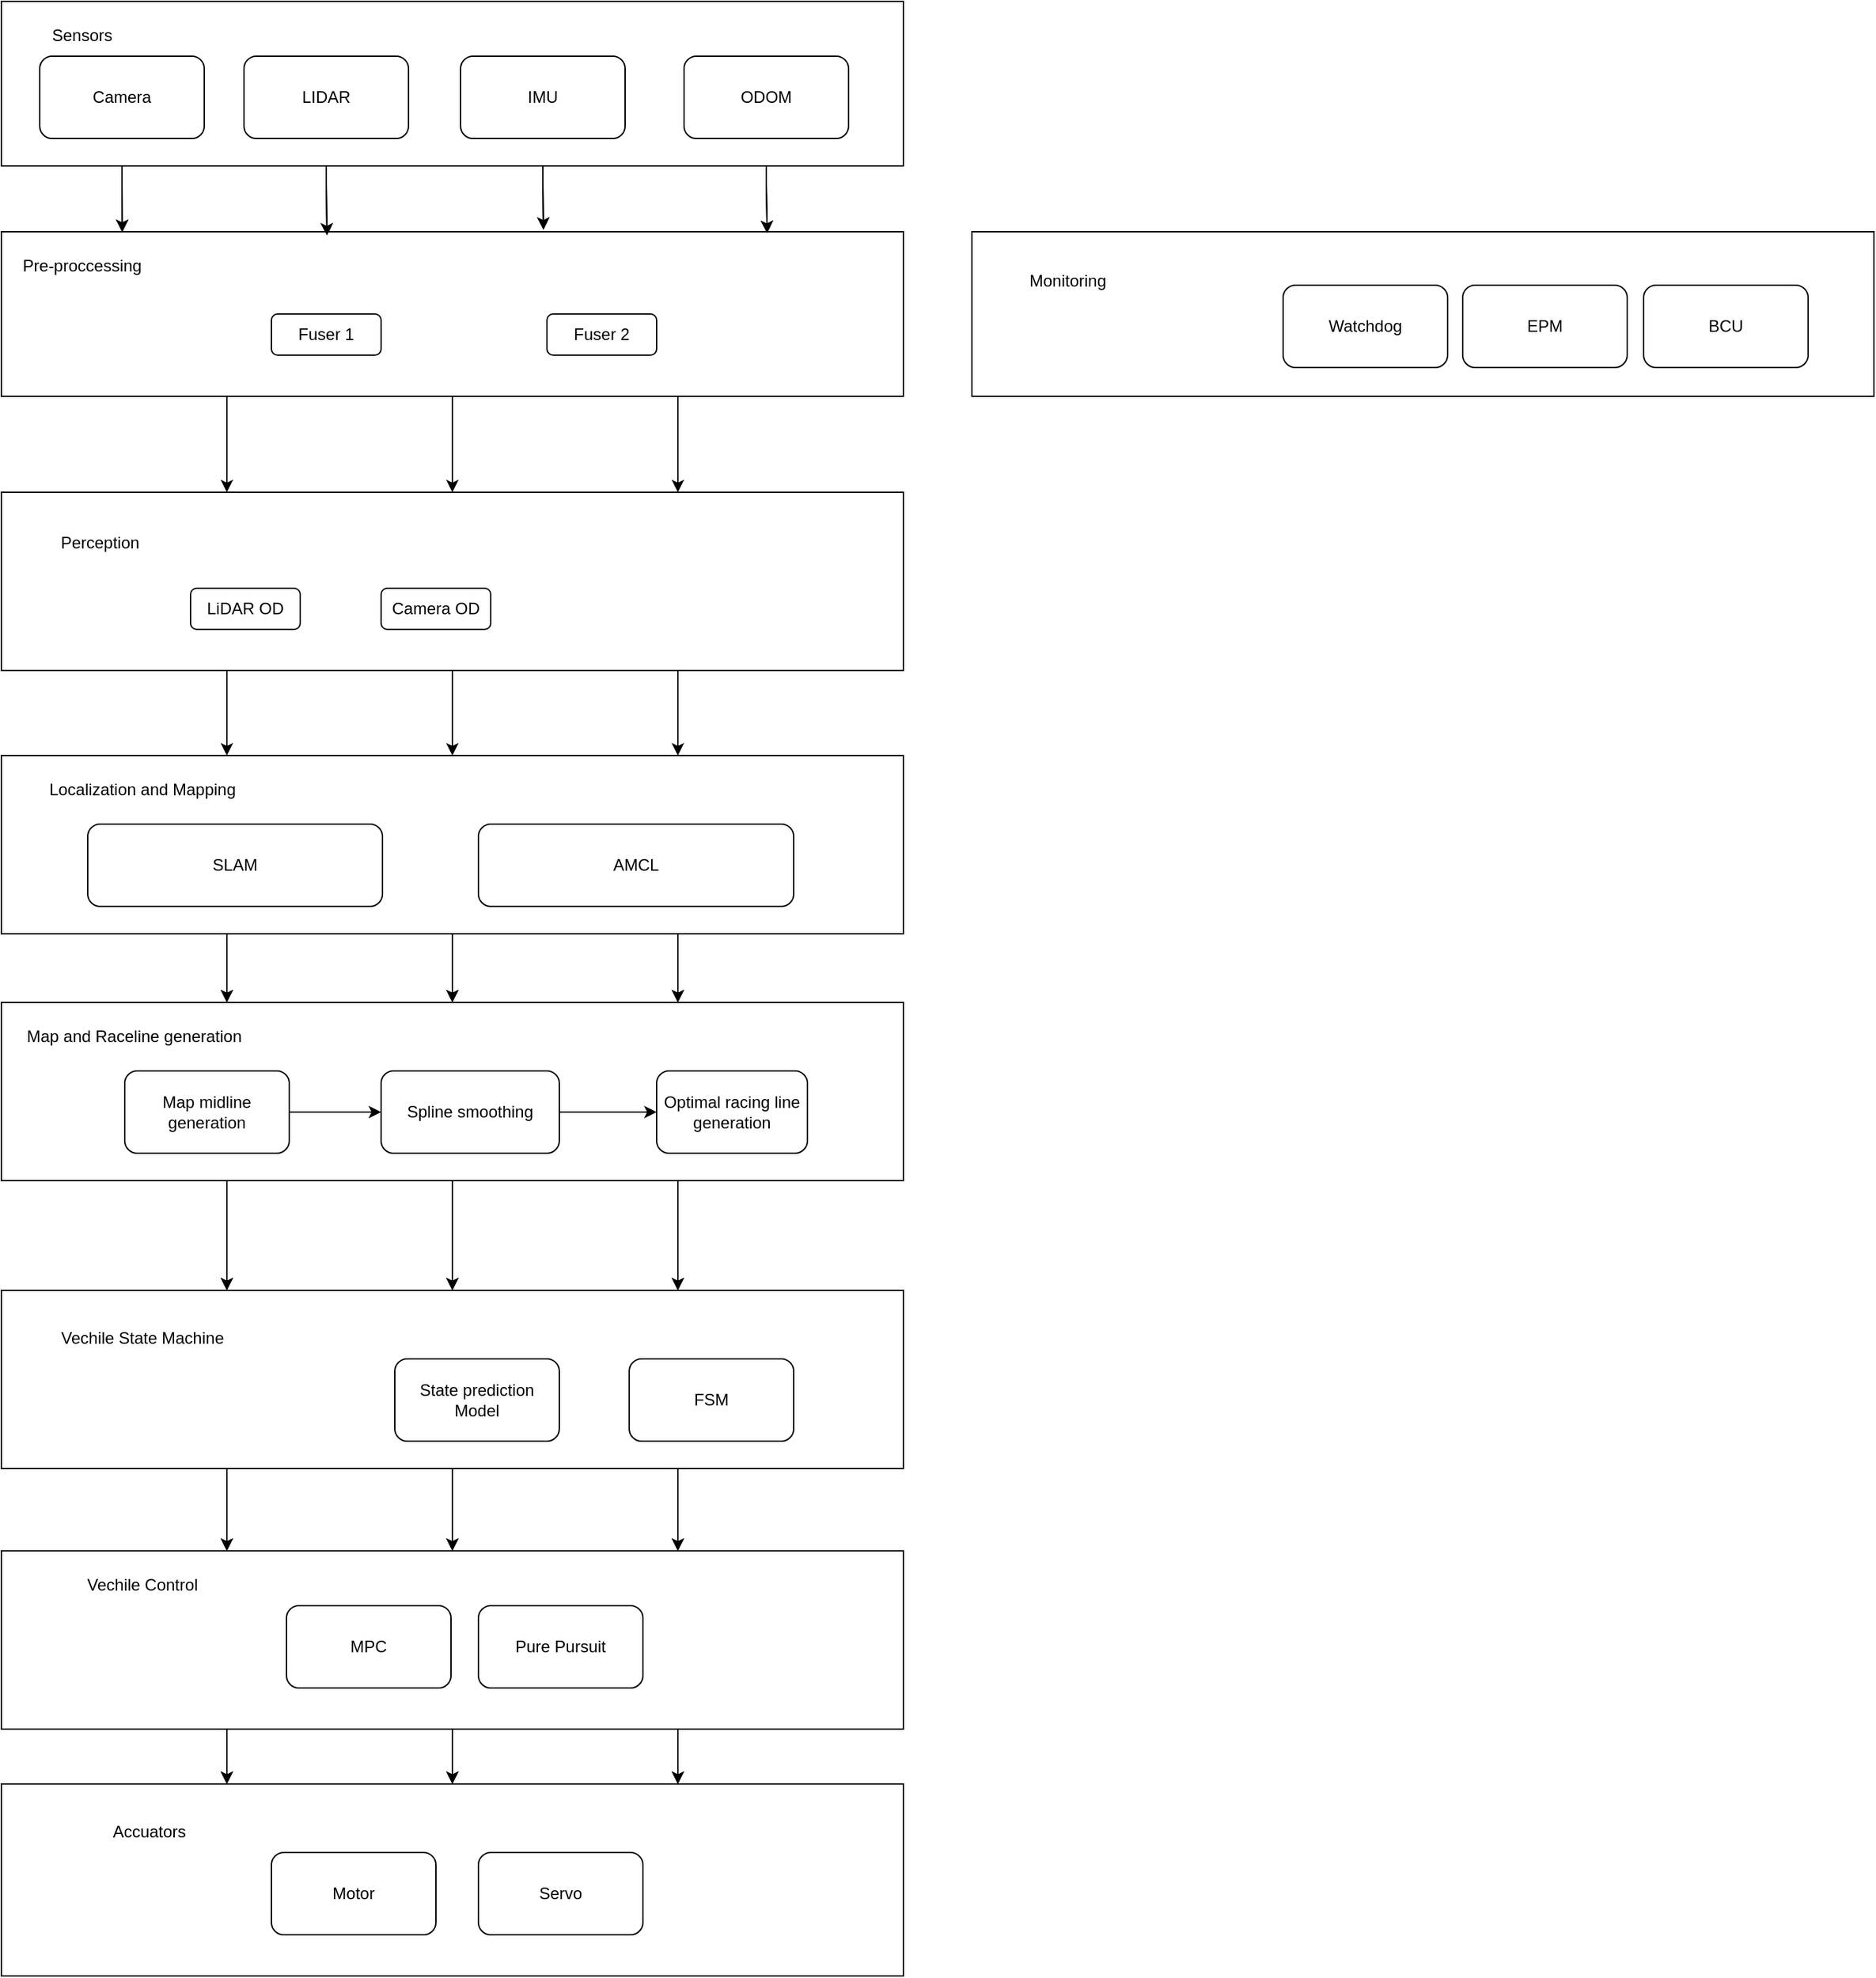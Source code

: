 <mxfile version="28.1.0">
  <diagram name="Page-1" id="lpdvkDeaQj6mhswcbwgS">
    <mxGraphModel dx="2084" dy="2170" grid="1" gridSize="10" guides="1" tooltips="1" connect="1" arrows="1" fold="1" page="1" pageScale="1" pageWidth="850" pageHeight="1100" math="0" shadow="0">
      <root>
        <mxCell id="0" />
        <mxCell id="1" parent="0" />
        <mxCell id="q6LDLmVfUIUNQwf7jNVP-4" value="" style="rounded=0;whiteSpace=wrap;html=1;labelBackgroundColor=none;" vertex="1" parent="1">
          <mxGeometry x="262" y="-462" width="658" height="120" as="geometry" />
        </mxCell>
        <mxCell id="q6LDLmVfUIUNQwf7jNVP-5" value="Pre-proccessing" style="text;strokeColor=none;align=center;fillColor=none;html=1;verticalAlign=middle;whiteSpace=wrap;rounded=0;labelBackgroundColor=none;" vertex="1" parent="1">
          <mxGeometry x="272" y="-452" width="98" height="30" as="geometry" />
        </mxCell>
        <mxCell id="q6LDLmVfUIUNQwf7jNVP-6" value="Camera" style="rounded=1;whiteSpace=wrap;html=1;labelBackgroundColor=none;" vertex="1" parent="1">
          <mxGeometry x="290" y="-590" width="120" height="60" as="geometry" />
        </mxCell>
        <mxCell id="q6LDLmVfUIUNQwf7jNVP-8" value="LIDAR" style="rounded=1;whiteSpace=wrap;html=1;labelBackgroundColor=none;" vertex="1" parent="1">
          <mxGeometry x="439" y="-590" width="120" height="60" as="geometry" />
        </mxCell>
        <mxCell id="q6LDLmVfUIUNQwf7jNVP-10" value="IMU" style="rounded=1;whiteSpace=wrap;html=1;labelBackgroundColor=none;" vertex="1" parent="1">
          <mxGeometry x="597" y="-590" width="120" height="60" as="geometry" />
        </mxCell>
        <mxCell id="q6LDLmVfUIUNQwf7jNVP-11" value="Fuser 1" style="rounded=1;whiteSpace=wrap;html=1;labelBackgroundColor=none;" vertex="1" parent="1">
          <mxGeometry x="459" y="-402" width="80" height="30" as="geometry" />
        </mxCell>
        <mxCell id="q6LDLmVfUIUNQwf7jNVP-12" value="Fuser 2" style="rounded=1;whiteSpace=wrap;html=1;labelBackgroundColor=none;" vertex="1" parent="1">
          <mxGeometry x="660" y="-402" width="80" height="30" as="geometry" />
        </mxCell>
        <mxCell id="q6LDLmVfUIUNQwf7jNVP-13" style="edgeStyle=orthogonalEdgeStyle;rounded=0;orthogonalLoop=1;jettySize=auto;html=1;exitX=0.25;exitY=1;exitDx=0;exitDy=0;entryX=0.25;entryY=0;entryDx=0;entryDy=0;labelBackgroundColor=none;fontColor=default;" edge="1" parent="1" source="q6LDLmVfUIUNQwf7jNVP-16" target="q6LDLmVfUIUNQwf7jNVP-29">
          <mxGeometry relative="1" as="geometry" />
        </mxCell>
        <mxCell id="q6LDLmVfUIUNQwf7jNVP-14" value="" style="edgeStyle=orthogonalEdgeStyle;rounded=0;orthogonalLoop=1;jettySize=auto;html=1;labelBackgroundColor=none;fontColor=default;" edge="1" parent="1" source="q6LDLmVfUIUNQwf7jNVP-16" target="q6LDLmVfUIUNQwf7jNVP-29">
          <mxGeometry relative="1" as="geometry" />
        </mxCell>
        <mxCell id="q6LDLmVfUIUNQwf7jNVP-15" style="edgeStyle=orthogonalEdgeStyle;rounded=0;orthogonalLoop=1;jettySize=auto;html=1;exitX=0.75;exitY=1;exitDx=0;exitDy=0;entryX=0.75;entryY=0;entryDx=0;entryDy=0;labelBackgroundColor=none;fontColor=default;" edge="1" parent="1" source="q6LDLmVfUIUNQwf7jNVP-16" target="q6LDLmVfUIUNQwf7jNVP-29">
          <mxGeometry relative="1" as="geometry" />
        </mxCell>
        <mxCell id="q6LDLmVfUIUNQwf7jNVP-16" value="" style="rounded=0;whiteSpace=wrap;html=1;labelBackgroundColor=none;" vertex="1" parent="1">
          <mxGeometry x="262" y="-80" width="658" height="130" as="geometry" />
        </mxCell>
        <mxCell id="q6LDLmVfUIUNQwf7jNVP-17" value="Localization and Mapping" style="text;strokeColor=none;align=center;fillColor=none;html=1;verticalAlign=middle;whiteSpace=wrap;rounded=0;labelBackgroundColor=none;" vertex="1" parent="1">
          <mxGeometry x="280" y="-70" width="170" height="30" as="geometry" />
        </mxCell>
        <mxCell id="q6LDLmVfUIUNQwf7jNVP-18" style="edgeStyle=orthogonalEdgeStyle;rounded=0;orthogonalLoop=1;jettySize=auto;html=1;entryX=0.134;entryY=0.002;entryDx=0;entryDy=0;entryPerimeter=0;labelBackgroundColor=none;fontColor=default;" edge="1" parent="1" source="q6LDLmVfUIUNQwf7jNVP-6" target="q6LDLmVfUIUNQwf7jNVP-4">
          <mxGeometry relative="1" as="geometry" />
        </mxCell>
        <mxCell id="q6LDLmVfUIUNQwf7jNVP-19" style="edgeStyle=orthogonalEdgeStyle;rounded=0;orthogonalLoop=1;jettySize=auto;html=1;entryX=0.361;entryY=0.023;entryDx=0;entryDy=0;entryPerimeter=0;labelBackgroundColor=none;fontColor=default;" edge="1" parent="1" source="q6LDLmVfUIUNQwf7jNVP-8" target="q6LDLmVfUIUNQwf7jNVP-4">
          <mxGeometry relative="1" as="geometry" />
        </mxCell>
        <mxCell id="q6LDLmVfUIUNQwf7jNVP-20" style="edgeStyle=orthogonalEdgeStyle;rounded=0;orthogonalLoop=1;jettySize=auto;html=1;entryX=0.601;entryY=-0.012;entryDx=0;entryDy=0;entryPerimeter=0;labelBackgroundColor=none;fontColor=default;" edge="1" parent="1" source="q6LDLmVfUIUNQwf7jNVP-10" target="q6LDLmVfUIUNQwf7jNVP-4">
          <mxGeometry relative="1" as="geometry" />
        </mxCell>
        <mxCell id="q6LDLmVfUIUNQwf7jNVP-22" value="ODOM" style="rounded=1;whiteSpace=wrap;html=1;labelBackgroundColor=none;" vertex="1" parent="1">
          <mxGeometry x="760" y="-590" width="120" height="60" as="geometry" />
        </mxCell>
        <mxCell id="q6LDLmVfUIUNQwf7jNVP-23" style="edgeStyle=orthogonalEdgeStyle;rounded=0;orthogonalLoop=1;jettySize=auto;html=1;entryX=0.849;entryY=0.008;entryDx=0;entryDy=0;entryPerimeter=0;labelBackgroundColor=none;fontColor=default;" edge="1" parent="1" source="q6LDLmVfUIUNQwf7jNVP-22" target="q6LDLmVfUIUNQwf7jNVP-4">
          <mxGeometry relative="1" as="geometry" />
        </mxCell>
        <mxCell id="q6LDLmVfUIUNQwf7jNVP-24" value="SLAM" style="rounded=1;whiteSpace=wrap;html=1;labelBackgroundColor=none;" vertex="1" parent="1">
          <mxGeometry x="325" y="-30" width="215" height="60" as="geometry" />
        </mxCell>
        <mxCell id="q6LDLmVfUIUNQwf7jNVP-25" value="AMCL" style="rounded=1;whiteSpace=wrap;html=1;labelBackgroundColor=none;" vertex="1" parent="1">
          <mxGeometry x="610" y="-30" width="230" height="60" as="geometry" />
        </mxCell>
        <mxCell id="q6LDLmVfUIUNQwf7jNVP-26" style="edgeStyle=orthogonalEdgeStyle;rounded=0;orthogonalLoop=1;jettySize=auto;html=1;exitX=0.25;exitY=1;exitDx=0;exitDy=0;entryX=0.25;entryY=0;entryDx=0;entryDy=0;labelBackgroundColor=none;fontColor=default;" edge="1" parent="1" source="q6LDLmVfUIUNQwf7jNVP-29" target="q6LDLmVfUIUNQwf7jNVP-39">
          <mxGeometry relative="1" as="geometry" />
        </mxCell>
        <mxCell id="q6LDLmVfUIUNQwf7jNVP-27" style="edgeStyle=orthogonalEdgeStyle;rounded=0;orthogonalLoop=1;jettySize=auto;html=1;exitX=0.5;exitY=1;exitDx=0;exitDy=0;entryX=0.5;entryY=0;entryDx=0;entryDy=0;labelBackgroundColor=none;fontColor=default;" edge="1" parent="1" source="q6LDLmVfUIUNQwf7jNVP-29" target="q6LDLmVfUIUNQwf7jNVP-39">
          <mxGeometry relative="1" as="geometry" />
        </mxCell>
        <mxCell id="q6LDLmVfUIUNQwf7jNVP-28" style="edgeStyle=orthogonalEdgeStyle;rounded=0;orthogonalLoop=1;jettySize=auto;html=1;exitX=0.75;exitY=1;exitDx=0;exitDy=0;entryX=0.75;entryY=0;entryDx=0;entryDy=0;labelBackgroundColor=none;fontColor=default;" edge="1" parent="1" source="q6LDLmVfUIUNQwf7jNVP-29" target="q6LDLmVfUIUNQwf7jNVP-39">
          <mxGeometry relative="1" as="geometry" />
        </mxCell>
        <mxCell id="q6LDLmVfUIUNQwf7jNVP-29" value="" style="rounded=0;whiteSpace=wrap;html=1;labelBackgroundColor=none;" vertex="1" parent="1">
          <mxGeometry x="262" y="100" width="658" height="130" as="geometry" />
        </mxCell>
        <mxCell id="q6LDLmVfUIUNQwf7jNVP-30" value="Map and Raceline generation" style="text;html=1;align=center;verticalAlign=middle;whiteSpace=wrap;rounded=0;labelBackgroundColor=none;" vertex="1" parent="1">
          <mxGeometry x="279" y="110" width="160" height="30" as="geometry" />
        </mxCell>
        <mxCell id="q6LDLmVfUIUNQwf7jNVP-31" style="edgeStyle=orthogonalEdgeStyle;rounded=0;orthogonalLoop=1;jettySize=auto;html=1;exitX=1;exitY=0.5;exitDx=0;exitDy=0;entryX=0;entryY=0.5;entryDx=0;entryDy=0;labelBackgroundColor=none;fontColor=default;" edge="1" parent="1" source="q6LDLmVfUIUNQwf7jNVP-32" target="q6LDLmVfUIUNQwf7jNVP-34">
          <mxGeometry relative="1" as="geometry" />
        </mxCell>
        <mxCell id="q6LDLmVfUIUNQwf7jNVP-32" value="Map midline generation" style="rounded=1;whiteSpace=wrap;html=1;labelBackgroundColor=none;" vertex="1" parent="1">
          <mxGeometry x="352" y="150" width="120" height="60" as="geometry" />
        </mxCell>
        <mxCell id="q6LDLmVfUIUNQwf7jNVP-33" value="" style="edgeStyle=orthogonalEdgeStyle;rounded=0;orthogonalLoop=1;jettySize=auto;html=1;labelBackgroundColor=none;fontColor=default;" edge="1" parent="1" source="q6LDLmVfUIUNQwf7jNVP-34" target="q6LDLmVfUIUNQwf7jNVP-35">
          <mxGeometry relative="1" as="geometry" />
        </mxCell>
        <mxCell id="q6LDLmVfUIUNQwf7jNVP-34" value="Spline smoothing" style="rounded=1;whiteSpace=wrap;html=1;labelBackgroundColor=none;" vertex="1" parent="1">
          <mxGeometry x="539" y="150" width="130" height="60" as="geometry" />
        </mxCell>
        <mxCell id="q6LDLmVfUIUNQwf7jNVP-35" value="Optimal racing line generation" style="rounded=1;whiteSpace=wrap;html=1;labelBackgroundColor=none;" vertex="1" parent="1">
          <mxGeometry x="740" y="150" width="110" height="60" as="geometry" />
        </mxCell>
        <mxCell id="q6LDLmVfUIUNQwf7jNVP-36" style="edgeStyle=orthogonalEdgeStyle;rounded=0;orthogonalLoop=1;jettySize=auto;html=1;exitX=0.25;exitY=1;exitDx=0;exitDy=0;entryX=0.25;entryY=0;entryDx=0;entryDy=0;labelBackgroundColor=none;fontColor=default;" edge="1" parent="1" source="q6LDLmVfUIUNQwf7jNVP-39" target="q6LDLmVfUIUNQwf7jNVP-43">
          <mxGeometry relative="1" as="geometry" />
        </mxCell>
        <mxCell id="q6LDLmVfUIUNQwf7jNVP-37" style="edgeStyle=orthogonalEdgeStyle;rounded=0;orthogonalLoop=1;jettySize=auto;html=1;exitX=0.5;exitY=1;exitDx=0;exitDy=0;entryX=0.5;entryY=0;entryDx=0;entryDy=0;labelBackgroundColor=none;fontColor=default;" edge="1" parent="1" source="q6LDLmVfUIUNQwf7jNVP-39" target="q6LDLmVfUIUNQwf7jNVP-43">
          <mxGeometry relative="1" as="geometry" />
        </mxCell>
        <mxCell id="q6LDLmVfUIUNQwf7jNVP-38" style="edgeStyle=orthogonalEdgeStyle;rounded=0;orthogonalLoop=1;jettySize=auto;html=1;exitX=0.75;exitY=1;exitDx=0;exitDy=0;entryX=0.75;entryY=0;entryDx=0;entryDy=0;labelBackgroundColor=none;fontColor=default;" edge="1" parent="1" source="q6LDLmVfUIUNQwf7jNVP-39" target="q6LDLmVfUIUNQwf7jNVP-43">
          <mxGeometry relative="1" as="geometry" />
        </mxCell>
        <mxCell id="q6LDLmVfUIUNQwf7jNVP-39" value="" style="rounded=0;whiteSpace=wrap;html=1;labelBackgroundColor=none;" vertex="1" parent="1">
          <mxGeometry x="262" y="310" width="658" height="130" as="geometry" />
        </mxCell>
        <mxCell id="q6LDLmVfUIUNQwf7jNVP-40" value="Vechile State Machine" style="text;html=1;align=center;verticalAlign=middle;whiteSpace=wrap;rounded=0;labelBackgroundColor=none;" vertex="1" parent="1">
          <mxGeometry x="285" y="330" width="160" height="30" as="geometry" />
        </mxCell>
        <mxCell id="q6LDLmVfUIUNQwf7jNVP-41" value="FSM" style="rounded=1;whiteSpace=wrap;html=1;labelBackgroundColor=none;" vertex="1" parent="1">
          <mxGeometry x="720" y="360" width="120" height="60" as="geometry" />
        </mxCell>
        <mxCell id="q6LDLmVfUIUNQwf7jNVP-42" value="&lt;div&gt;State prediction&lt;/div&gt;&lt;div&gt;Model&lt;/div&gt;" style="rounded=1;whiteSpace=wrap;html=1;labelBackgroundColor=none;" vertex="1" parent="1">
          <mxGeometry x="549" y="360" width="120" height="60" as="geometry" />
        </mxCell>
        <mxCell id="q6LDLmVfUIUNQwf7jNVP-59" style="edgeStyle=orthogonalEdgeStyle;rounded=0;orthogonalLoop=1;jettySize=auto;html=1;exitX=0.25;exitY=1;exitDx=0;exitDy=0;entryX=0.25;entryY=0;entryDx=0;entryDy=0;labelBackgroundColor=none;fontColor=default;" edge="1" parent="1" source="q6LDLmVfUIUNQwf7jNVP-43" target="q6LDLmVfUIUNQwf7jNVP-54">
          <mxGeometry relative="1" as="geometry" />
        </mxCell>
        <mxCell id="q6LDLmVfUIUNQwf7jNVP-60" value="" style="edgeStyle=orthogonalEdgeStyle;rounded=0;orthogonalLoop=1;jettySize=auto;html=1;labelBackgroundColor=none;fontColor=default;" edge="1" parent="1" source="q6LDLmVfUIUNQwf7jNVP-43" target="q6LDLmVfUIUNQwf7jNVP-54">
          <mxGeometry relative="1" as="geometry" />
        </mxCell>
        <mxCell id="q6LDLmVfUIUNQwf7jNVP-61" style="edgeStyle=orthogonalEdgeStyle;rounded=0;orthogonalLoop=1;jettySize=auto;html=1;exitX=0.75;exitY=1;exitDx=0;exitDy=0;entryX=0.75;entryY=0;entryDx=0;entryDy=0;labelBackgroundColor=none;fontColor=default;" edge="1" parent="1" source="q6LDLmVfUIUNQwf7jNVP-43" target="q6LDLmVfUIUNQwf7jNVP-54">
          <mxGeometry relative="1" as="geometry" />
        </mxCell>
        <mxCell id="q6LDLmVfUIUNQwf7jNVP-43" value="" style="rounded=0;whiteSpace=wrap;html=1;labelBackgroundColor=none;" vertex="1" parent="1">
          <mxGeometry x="262" y="500" width="658" height="130" as="geometry" />
        </mxCell>
        <mxCell id="q6LDLmVfUIUNQwf7jNVP-44" value="Vechile Control" style="text;html=1;align=center;verticalAlign=middle;whiteSpace=wrap;rounded=0;labelBackgroundColor=none;" vertex="1" parent="1">
          <mxGeometry x="285" y="510" width="160" height="30" as="geometry" />
        </mxCell>
        <mxCell id="q6LDLmVfUIUNQwf7jNVP-45" value="MPC" style="rounded=1;whiteSpace=wrap;html=1;labelBackgroundColor=none;" vertex="1" parent="1">
          <mxGeometry x="470" y="540" width="120" height="60" as="geometry" />
        </mxCell>
        <mxCell id="q6LDLmVfUIUNQwf7jNVP-46" value="Pure Pursuit" style="rounded=1;whiteSpace=wrap;html=1;labelBackgroundColor=none;" vertex="1" parent="1">
          <mxGeometry x="610" y="540" width="120" height="60" as="geometry" />
        </mxCell>
        <mxCell id="q6LDLmVfUIUNQwf7jNVP-47" value="" style="rounded=0;whiteSpace=wrap;html=1;labelBackgroundColor=none;" vertex="1" parent="1">
          <mxGeometry x="970" y="-462" width="658" height="120" as="geometry" />
        </mxCell>
        <mxCell id="q6LDLmVfUIUNQwf7jNVP-54" value="" style="rounded=0;whiteSpace=wrap;html=1;labelBackgroundColor=none;" vertex="1" parent="1">
          <mxGeometry x="262" y="670" width="658" height="140" as="geometry" />
        </mxCell>
        <mxCell id="q6LDLmVfUIUNQwf7jNVP-55" value="Accuators" style="text;html=1;align=center;verticalAlign=middle;whiteSpace=wrap;rounded=0;labelBackgroundColor=none;" vertex="1" parent="1">
          <mxGeometry x="290" y="690" width="160" height="30" as="geometry" />
        </mxCell>
        <mxCell id="q6LDLmVfUIUNQwf7jNVP-62" value="Motor" style="rounded=1;whiteSpace=wrap;html=1;labelBackgroundColor=none;" vertex="1" parent="1">
          <mxGeometry x="459" y="720" width="120" height="60" as="geometry" />
        </mxCell>
        <mxCell id="q6LDLmVfUIUNQwf7jNVP-63" value="Servo" style="rounded=1;whiteSpace=wrap;html=1;labelBackgroundColor=none;" vertex="1" parent="1">
          <mxGeometry x="610" y="720" width="120" height="60" as="geometry" />
        </mxCell>
        <mxCell id="q6LDLmVfUIUNQwf7jNVP-122" style="edgeStyle=orthogonalEdgeStyle;rounded=0;orthogonalLoop=1;jettySize=auto;html=1;exitX=0.25;exitY=1;exitDx=0;exitDy=0;entryX=0.25;entryY=0;entryDx=0;entryDy=0;" edge="1" parent="1" source="q6LDLmVfUIUNQwf7jNVP-67" target="q6LDLmVfUIUNQwf7jNVP-121">
          <mxGeometry relative="1" as="geometry" />
        </mxCell>
        <mxCell id="q6LDLmVfUIUNQwf7jNVP-123" value="" style="edgeStyle=orthogonalEdgeStyle;rounded=0;orthogonalLoop=1;jettySize=auto;html=1;" edge="1" parent="1" source="q6LDLmVfUIUNQwf7jNVP-67" target="q6LDLmVfUIUNQwf7jNVP-121">
          <mxGeometry relative="1" as="geometry" />
        </mxCell>
        <mxCell id="q6LDLmVfUIUNQwf7jNVP-124" style="edgeStyle=orthogonalEdgeStyle;rounded=0;orthogonalLoop=1;jettySize=auto;html=1;exitX=0.75;exitY=1;exitDx=0;exitDy=0;entryX=0.75;entryY=0;entryDx=0;entryDy=0;" edge="1" parent="1" source="q6LDLmVfUIUNQwf7jNVP-67" target="q6LDLmVfUIUNQwf7jNVP-121">
          <mxGeometry relative="1" as="geometry" />
        </mxCell>
        <mxCell id="q6LDLmVfUIUNQwf7jNVP-67" value="" style="rounded=0;whiteSpace=wrap;html=1;labelBackgroundColor=none;" vertex="1" parent="1">
          <mxGeometry x="262" y="-462" width="658" height="120" as="geometry" />
        </mxCell>
        <mxCell id="q6LDLmVfUIUNQwf7jNVP-68" value="Pre-proccessing" style="text;strokeColor=none;align=center;fillColor=none;html=1;verticalAlign=middle;whiteSpace=wrap;rounded=0;labelBackgroundColor=none;" vertex="1" parent="1">
          <mxGeometry x="272" y="-452" width="98" height="30" as="geometry" />
        </mxCell>
        <mxCell id="q6LDLmVfUIUNQwf7jNVP-72" value="Fuser 1" style="rounded=1;whiteSpace=wrap;html=1;labelBackgroundColor=none;" vertex="1" parent="1">
          <mxGeometry x="459" y="-402" width="80" height="30" as="geometry" />
        </mxCell>
        <mxCell id="q6LDLmVfUIUNQwf7jNVP-73" value="Fuser 2" style="rounded=1;whiteSpace=wrap;html=1;labelBackgroundColor=none;" vertex="1" parent="1">
          <mxGeometry x="660" y="-402" width="80" height="30" as="geometry" />
        </mxCell>
        <mxCell id="q6LDLmVfUIUNQwf7jNVP-74" style="edgeStyle=orthogonalEdgeStyle;rounded=0;orthogonalLoop=1;jettySize=auto;html=1;exitX=0.25;exitY=1;exitDx=0;exitDy=0;entryX=0.25;entryY=0;entryDx=0;entryDy=0;labelBackgroundColor=none;fontColor=default;" edge="1" parent="1" source="q6LDLmVfUIUNQwf7jNVP-77" target="q6LDLmVfUIUNQwf7jNVP-89">
          <mxGeometry relative="1" as="geometry" />
        </mxCell>
        <mxCell id="q6LDLmVfUIUNQwf7jNVP-75" value="" style="edgeStyle=orthogonalEdgeStyle;rounded=0;orthogonalLoop=1;jettySize=auto;html=1;labelBackgroundColor=none;fontColor=default;" edge="1" parent="1" source="q6LDLmVfUIUNQwf7jNVP-77" target="q6LDLmVfUIUNQwf7jNVP-89">
          <mxGeometry relative="1" as="geometry" />
        </mxCell>
        <mxCell id="q6LDLmVfUIUNQwf7jNVP-76" style="edgeStyle=orthogonalEdgeStyle;rounded=0;orthogonalLoop=1;jettySize=auto;html=1;exitX=0.75;exitY=1;exitDx=0;exitDy=0;entryX=0.75;entryY=0;entryDx=0;entryDy=0;labelBackgroundColor=none;fontColor=default;" edge="1" parent="1" source="q6LDLmVfUIUNQwf7jNVP-77" target="q6LDLmVfUIUNQwf7jNVP-89">
          <mxGeometry relative="1" as="geometry" />
        </mxCell>
        <mxCell id="q6LDLmVfUIUNQwf7jNVP-77" value="" style="rounded=0;whiteSpace=wrap;html=1;labelBackgroundColor=none;" vertex="1" parent="1">
          <mxGeometry x="262" y="-80" width="658" height="130" as="geometry" />
        </mxCell>
        <mxCell id="q6LDLmVfUIUNQwf7jNVP-78" value="Localization and Mapping" style="text;strokeColor=none;align=center;fillColor=none;html=1;verticalAlign=middle;whiteSpace=wrap;rounded=0;labelBackgroundColor=none;" vertex="1" parent="1">
          <mxGeometry x="280" y="-70" width="170" height="30" as="geometry" />
        </mxCell>
        <mxCell id="q6LDLmVfUIUNQwf7jNVP-79" style="edgeStyle=orthogonalEdgeStyle;rounded=0;orthogonalLoop=1;jettySize=auto;html=1;entryX=0.134;entryY=0.002;entryDx=0;entryDy=0;entryPerimeter=0;labelBackgroundColor=none;fontColor=default;" edge="1" parent="1" source="q6LDLmVfUIUNQwf7jNVP-69" target="q6LDLmVfUIUNQwf7jNVP-67">
          <mxGeometry relative="1" as="geometry" />
        </mxCell>
        <mxCell id="q6LDLmVfUIUNQwf7jNVP-80" style="edgeStyle=orthogonalEdgeStyle;rounded=0;orthogonalLoop=1;jettySize=auto;html=1;entryX=0.361;entryY=0.023;entryDx=0;entryDy=0;entryPerimeter=0;labelBackgroundColor=none;fontColor=default;" edge="1" parent="1" source="q6LDLmVfUIUNQwf7jNVP-70" target="q6LDLmVfUIUNQwf7jNVP-67">
          <mxGeometry relative="1" as="geometry" />
        </mxCell>
        <mxCell id="q6LDLmVfUIUNQwf7jNVP-81" style="edgeStyle=orthogonalEdgeStyle;rounded=0;orthogonalLoop=1;jettySize=auto;html=1;entryX=0.601;entryY=-0.012;entryDx=0;entryDy=0;entryPerimeter=0;labelBackgroundColor=none;fontColor=default;" edge="1" parent="1" source="q6LDLmVfUIUNQwf7jNVP-71" target="q6LDLmVfUIUNQwf7jNVP-67">
          <mxGeometry relative="1" as="geometry" />
        </mxCell>
        <mxCell id="q6LDLmVfUIUNQwf7jNVP-83" style="edgeStyle=orthogonalEdgeStyle;rounded=0;orthogonalLoop=1;jettySize=auto;html=1;entryX=0.849;entryY=0.008;entryDx=0;entryDy=0;entryPerimeter=0;labelBackgroundColor=none;fontColor=default;" edge="1" parent="1" source="q6LDLmVfUIUNQwf7jNVP-82" target="q6LDLmVfUIUNQwf7jNVP-67">
          <mxGeometry relative="1" as="geometry" />
        </mxCell>
        <mxCell id="q6LDLmVfUIUNQwf7jNVP-84" value="SLAM" style="rounded=1;whiteSpace=wrap;html=1;labelBackgroundColor=none;" vertex="1" parent="1">
          <mxGeometry x="325" y="-30" width="215" height="60" as="geometry" />
        </mxCell>
        <mxCell id="q6LDLmVfUIUNQwf7jNVP-85" value="AMCL" style="rounded=1;whiteSpace=wrap;html=1;labelBackgroundColor=none;" vertex="1" parent="1">
          <mxGeometry x="610" y="-30" width="230" height="60" as="geometry" />
        </mxCell>
        <mxCell id="q6LDLmVfUIUNQwf7jNVP-86" style="edgeStyle=orthogonalEdgeStyle;rounded=0;orthogonalLoop=1;jettySize=auto;html=1;exitX=0.25;exitY=1;exitDx=0;exitDy=0;entryX=0.25;entryY=0;entryDx=0;entryDy=0;labelBackgroundColor=none;fontColor=default;" edge="1" parent="1" source="q6LDLmVfUIUNQwf7jNVP-89" target="q6LDLmVfUIUNQwf7jNVP-99">
          <mxGeometry relative="1" as="geometry" />
        </mxCell>
        <mxCell id="q6LDLmVfUIUNQwf7jNVP-87" style="edgeStyle=orthogonalEdgeStyle;rounded=0;orthogonalLoop=1;jettySize=auto;html=1;exitX=0.5;exitY=1;exitDx=0;exitDy=0;entryX=0.5;entryY=0;entryDx=0;entryDy=0;labelBackgroundColor=none;fontColor=default;" edge="1" parent="1" source="q6LDLmVfUIUNQwf7jNVP-89" target="q6LDLmVfUIUNQwf7jNVP-99">
          <mxGeometry relative="1" as="geometry" />
        </mxCell>
        <mxCell id="q6LDLmVfUIUNQwf7jNVP-88" style="edgeStyle=orthogonalEdgeStyle;rounded=0;orthogonalLoop=1;jettySize=auto;html=1;exitX=0.75;exitY=1;exitDx=0;exitDy=0;entryX=0.75;entryY=0;entryDx=0;entryDy=0;labelBackgroundColor=none;fontColor=default;" edge="1" parent="1" source="q6LDLmVfUIUNQwf7jNVP-89" target="q6LDLmVfUIUNQwf7jNVP-99">
          <mxGeometry relative="1" as="geometry" />
        </mxCell>
        <mxCell id="q6LDLmVfUIUNQwf7jNVP-89" value="" style="rounded=0;whiteSpace=wrap;html=1;labelBackgroundColor=none;" vertex="1" parent="1">
          <mxGeometry x="262" y="100" width="658" height="130" as="geometry" />
        </mxCell>
        <mxCell id="q6LDLmVfUIUNQwf7jNVP-90" value="Map and Raceline generation" style="text;html=1;align=center;verticalAlign=middle;whiteSpace=wrap;rounded=0;labelBackgroundColor=none;" vertex="1" parent="1">
          <mxGeometry x="279" y="110" width="160" height="30" as="geometry" />
        </mxCell>
        <mxCell id="q6LDLmVfUIUNQwf7jNVP-91" style="edgeStyle=orthogonalEdgeStyle;rounded=0;orthogonalLoop=1;jettySize=auto;html=1;exitX=1;exitY=0.5;exitDx=0;exitDy=0;entryX=0;entryY=0.5;entryDx=0;entryDy=0;labelBackgroundColor=none;fontColor=default;" edge="1" parent="1" source="q6LDLmVfUIUNQwf7jNVP-92" target="q6LDLmVfUIUNQwf7jNVP-94">
          <mxGeometry relative="1" as="geometry" />
        </mxCell>
        <mxCell id="q6LDLmVfUIUNQwf7jNVP-92" value="Map midline generation" style="rounded=1;whiteSpace=wrap;html=1;labelBackgroundColor=none;" vertex="1" parent="1">
          <mxGeometry x="352" y="150" width="120" height="60" as="geometry" />
        </mxCell>
        <mxCell id="q6LDLmVfUIUNQwf7jNVP-93" value="" style="edgeStyle=orthogonalEdgeStyle;rounded=0;orthogonalLoop=1;jettySize=auto;html=1;labelBackgroundColor=none;fontColor=default;" edge="1" parent="1" source="q6LDLmVfUIUNQwf7jNVP-94" target="q6LDLmVfUIUNQwf7jNVP-95">
          <mxGeometry relative="1" as="geometry" />
        </mxCell>
        <mxCell id="q6LDLmVfUIUNQwf7jNVP-94" value="Spline smoothing" style="rounded=1;whiteSpace=wrap;html=1;labelBackgroundColor=none;" vertex="1" parent="1">
          <mxGeometry x="539" y="150" width="130" height="60" as="geometry" />
        </mxCell>
        <mxCell id="q6LDLmVfUIUNQwf7jNVP-95" value="Optimal racing line generation" style="rounded=1;whiteSpace=wrap;html=1;labelBackgroundColor=none;" vertex="1" parent="1">
          <mxGeometry x="740" y="150" width="110" height="60" as="geometry" />
        </mxCell>
        <mxCell id="q6LDLmVfUIUNQwf7jNVP-96" style="edgeStyle=orthogonalEdgeStyle;rounded=0;orthogonalLoop=1;jettySize=auto;html=1;exitX=0.25;exitY=1;exitDx=0;exitDy=0;entryX=0.25;entryY=0;entryDx=0;entryDy=0;labelBackgroundColor=none;fontColor=default;" edge="1" parent="1" source="q6LDLmVfUIUNQwf7jNVP-99" target="q6LDLmVfUIUNQwf7jNVP-106">
          <mxGeometry relative="1" as="geometry" />
        </mxCell>
        <mxCell id="q6LDLmVfUIUNQwf7jNVP-97" style="edgeStyle=orthogonalEdgeStyle;rounded=0;orthogonalLoop=1;jettySize=auto;html=1;exitX=0.5;exitY=1;exitDx=0;exitDy=0;entryX=0.5;entryY=0;entryDx=0;entryDy=0;labelBackgroundColor=none;fontColor=default;" edge="1" parent="1" source="q6LDLmVfUIUNQwf7jNVP-99" target="q6LDLmVfUIUNQwf7jNVP-106">
          <mxGeometry relative="1" as="geometry" />
        </mxCell>
        <mxCell id="q6LDLmVfUIUNQwf7jNVP-98" style="edgeStyle=orthogonalEdgeStyle;rounded=0;orthogonalLoop=1;jettySize=auto;html=1;exitX=0.75;exitY=1;exitDx=0;exitDy=0;entryX=0.75;entryY=0;entryDx=0;entryDy=0;labelBackgroundColor=none;fontColor=default;" edge="1" parent="1" source="q6LDLmVfUIUNQwf7jNVP-99" target="q6LDLmVfUIUNQwf7jNVP-106">
          <mxGeometry relative="1" as="geometry" />
        </mxCell>
        <mxCell id="q6LDLmVfUIUNQwf7jNVP-99" value="" style="rounded=0;whiteSpace=wrap;html=1;labelBackgroundColor=none;" vertex="1" parent="1">
          <mxGeometry x="262" y="310" width="658" height="130" as="geometry" />
        </mxCell>
        <mxCell id="q6LDLmVfUIUNQwf7jNVP-100" value="Vechile State Machine" style="text;html=1;align=center;verticalAlign=middle;whiteSpace=wrap;rounded=0;labelBackgroundColor=none;" vertex="1" parent="1">
          <mxGeometry x="285" y="330" width="160" height="30" as="geometry" />
        </mxCell>
        <mxCell id="q6LDLmVfUIUNQwf7jNVP-101" value="FSM" style="rounded=1;whiteSpace=wrap;html=1;labelBackgroundColor=none;" vertex="1" parent="1">
          <mxGeometry x="720" y="360" width="120" height="60" as="geometry" />
        </mxCell>
        <mxCell id="q6LDLmVfUIUNQwf7jNVP-102" value="&lt;div&gt;State prediction&lt;/div&gt;&lt;div&gt;Model&lt;/div&gt;" style="rounded=1;whiteSpace=wrap;html=1;labelBackgroundColor=none;" vertex="1" parent="1">
          <mxGeometry x="549" y="360" width="120" height="60" as="geometry" />
        </mxCell>
        <mxCell id="q6LDLmVfUIUNQwf7jNVP-103" style="edgeStyle=orthogonalEdgeStyle;rounded=0;orthogonalLoop=1;jettySize=auto;html=1;exitX=0.25;exitY=1;exitDx=0;exitDy=0;entryX=0.25;entryY=0;entryDx=0;entryDy=0;labelBackgroundColor=none;fontColor=default;" edge="1" parent="1" source="q6LDLmVfUIUNQwf7jNVP-106" target="q6LDLmVfUIUNQwf7jNVP-115">
          <mxGeometry relative="1" as="geometry" />
        </mxCell>
        <mxCell id="q6LDLmVfUIUNQwf7jNVP-104" value="" style="edgeStyle=orthogonalEdgeStyle;rounded=0;orthogonalLoop=1;jettySize=auto;html=1;labelBackgroundColor=none;fontColor=default;" edge="1" parent="1" source="q6LDLmVfUIUNQwf7jNVP-106" target="q6LDLmVfUIUNQwf7jNVP-115">
          <mxGeometry relative="1" as="geometry" />
        </mxCell>
        <mxCell id="q6LDLmVfUIUNQwf7jNVP-105" style="edgeStyle=orthogonalEdgeStyle;rounded=0;orthogonalLoop=1;jettySize=auto;html=1;exitX=0.75;exitY=1;exitDx=0;exitDy=0;entryX=0.75;entryY=0;entryDx=0;entryDy=0;labelBackgroundColor=none;fontColor=default;" edge="1" parent="1" source="q6LDLmVfUIUNQwf7jNVP-106" target="q6LDLmVfUIUNQwf7jNVP-115">
          <mxGeometry relative="1" as="geometry" />
        </mxCell>
        <mxCell id="q6LDLmVfUIUNQwf7jNVP-106" value="" style="rounded=0;whiteSpace=wrap;html=1;labelBackgroundColor=none;" vertex="1" parent="1">
          <mxGeometry x="262" y="500" width="658" height="130" as="geometry" />
        </mxCell>
        <mxCell id="q6LDLmVfUIUNQwf7jNVP-107" value="Vechile Control" style="text;html=1;align=center;verticalAlign=middle;whiteSpace=wrap;rounded=0;labelBackgroundColor=none;" vertex="1" parent="1">
          <mxGeometry x="285" y="510" width="160" height="30" as="geometry" />
        </mxCell>
        <mxCell id="q6LDLmVfUIUNQwf7jNVP-108" value="MPC" style="rounded=1;whiteSpace=wrap;html=1;labelBackgroundColor=none;" vertex="1" parent="1">
          <mxGeometry x="470" y="540" width="120" height="60" as="geometry" />
        </mxCell>
        <mxCell id="q6LDLmVfUIUNQwf7jNVP-109" value="Pure Pursuit" style="rounded=1;whiteSpace=wrap;html=1;labelBackgroundColor=none;" vertex="1" parent="1">
          <mxGeometry x="610" y="540" width="120" height="60" as="geometry" />
        </mxCell>
        <mxCell id="q6LDLmVfUIUNQwf7jNVP-111" value="Monitoring" style="text;strokeColor=none;align=center;fillColor=none;html=1;verticalAlign=middle;whiteSpace=wrap;rounded=0;labelBackgroundColor=none;" vertex="1" parent="1">
          <mxGeometry x="1000" y="-441" width="80" height="30" as="geometry" />
        </mxCell>
        <mxCell id="q6LDLmVfUIUNQwf7jNVP-112" value="Watchdog" style="rounded=1;whiteSpace=wrap;html=1;labelBackgroundColor=none;" vertex="1" parent="1">
          <mxGeometry x="1197" y="-423" width="120" height="60" as="geometry" />
        </mxCell>
        <mxCell id="q6LDLmVfUIUNQwf7jNVP-113" value="EPM" style="rounded=1;whiteSpace=wrap;html=1;labelBackgroundColor=none;" vertex="1" parent="1">
          <mxGeometry x="1328" y="-423" width="120" height="60" as="geometry" />
        </mxCell>
        <mxCell id="q6LDLmVfUIUNQwf7jNVP-114" value="BCU" style="rounded=1;whiteSpace=wrap;html=1;labelBackgroundColor=none;" vertex="1" parent="1">
          <mxGeometry x="1460" y="-423" width="120" height="60" as="geometry" />
        </mxCell>
        <mxCell id="q6LDLmVfUIUNQwf7jNVP-115" value="" style="rounded=0;whiteSpace=wrap;html=1;labelBackgroundColor=none;" vertex="1" parent="1">
          <mxGeometry x="262" y="670" width="658" height="140" as="geometry" />
        </mxCell>
        <mxCell id="q6LDLmVfUIUNQwf7jNVP-116" value="Accuators" style="text;html=1;align=center;verticalAlign=middle;whiteSpace=wrap;rounded=0;labelBackgroundColor=none;" vertex="1" parent="1">
          <mxGeometry x="290" y="690" width="160" height="30" as="geometry" />
        </mxCell>
        <mxCell id="q6LDLmVfUIUNQwf7jNVP-117" value="Motor" style="rounded=1;whiteSpace=wrap;html=1;labelBackgroundColor=none;" vertex="1" parent="1">
          <mxGeometry x="459" y="720" width="120" height="60" as="geometry" />
        </mxCell>
        <mxCell id="q6LDLmVfUIUNQwf7jNVP-118" value="Servo" style="rounded=1;whiteSpace=wrap;html=1;labelBackgroundColor=none;" vertex="1" parent="1">
          <mxGeometry x="610" y="720" width="120" height="60" as="geometry" />
        </mxCell>
        <mxCell id="q6LDLmVfUIUNQwf7jNVP-126" style="edgeStyle=orthogonalEdgeStyle;rounded=0;orthogonalLoop=1;jettySize=auto;html=1;entryX=0.5;entryY=0;entryDx=0;entryDy=0;" edge="1" parent="1" source="q6LDLmVfUIUNQwf7jNVP-121" target="q6LDLmVfUIUNQwf7jNVP-77">
          <mxGeometry relative="1" as="geometry" />
        </mxCell>
        <mxCell id="q6LDLmVfUIUNQwf7jNVP-127" style="edgeStyle=orthogonalEdgeStyle;rounded=0;orthogonalLoop=1;jettySize=auto;html=1;exitX=0.75;exitY=1;exitDx=0;exitDy=0;entryX=0.75;entryY=0;entryDx=0;entryDy=0;" edge="1" parent="1" source="q6LDLmVfUIUNQwf7jNVP-121" target="q6LDLmVfUIUNQwf7jNVP-77">
          <mxGeometry relative="1" as="geometry" />
        </mxCell>
        <mxCell id="q6LDLmVfUIUNQwf7jNVP-128" style="edgeStyle=orthogonalEdgeStyle;rounded=0;orthogonalLoop=1;jettySize=auto;html=1;exitX=0.25;exitY=1;exitDx=0;exitDy=0;entryX=0.25;entryY=0;entryDx=0;entryDy=0;" edge="1" parent="1" source="q6LDLmVfUIUNQwf7jNVP-121" target="q6LDLmVfUIUNQwf7jNVP-77">
          <mxGeometry relative="1" as="geometry" />
        </mxCell>
        <mxCell id="q6LDLmVfUIUNQwf7jNVP-121" value="" style="rounded=0;whiteSpace=wrap;html=1;labelBackgroundColor=none;" vertex="1" parent="1">
          <mxGeometry x="262" y="-272" width="658" height="130" as="geometry" />
        </mxCell>
        <mxCell id="q6LDLmVfUIUNQwf7jNVP-129" value="Perception" style="text;strokeColor=none;align=center;fillColor=none;html=1;verticalAlign=middle;whiteSpace=wrap;rounded=0;labelBackgroundColor=none;" vertex="1" parent="1">
          <mxGeometry x="285" y="-250" width="98" height="30" as="geometry" />
        </mxCell>
        <mxCell id="q6LDLmVfUIUNQwf7jNVP-135" value="" style="rounded=0;whiteSpace=wrap;html=1;labelBackgroundColor=none;" vertex="1" parent="1">
          <mxGeometry x="262" y="-630" width="658" height="120" as="geometry" />
        </mxCell>
        <mxCell id="q6LDLmVfUIUNQwf7jNVP-130" value="LiDAR OD" style="rounded=1;whiteSpace=wrap;html=1;labelBackgroundColor=none;" vertex="1" parent="1">
          <mxGeometry x="400" y="-202" width="80" height="30" as="geometry" />
        </mxCell>
        <mxCell id="q6LDLmVfUIUNQwf7jNVP-131" value="Camera OD" style="rounded=1;whiteSpace=wrap;html=1;labelBackgroundColor=none;" vertex="1" parent="1">
          <mxGeometry x="539" y="-202" width="80" height="30" as="geometry" />
        </mxCell>
        <mxCell id="q6LDLmVfUIUNQwf7jNVP-69" value="Camera" style="rounded=1;whiteSpace=wrap;html=1;labelBackgroundColor=none;" vertex="1" parent="1">
          <mxGeometry x="290" y="-590" width="120" height="60" as="geometry" />
        </mxCell>
        <mxCell id="q6LDLmVfUIUNQwf7jNVP-70" value="LIDAR" style="rounded=1;whiteSpace=wrap;html=1;labelBackgroundColor=none;" vertex="1" parent="1">
          <mxGeometry x="439" y="-590" width="120" height="60" as="geometry" />
        </mxCell>
        <mxCell id="q6LDLmVfUIUNQwf7jNVP-71" value="IMU" style="rounded=1;whiteSpace=wrap;html=1;labelBackgroundColor=none;" vertex="1" parent="1">
          <mxGeometry x="597" y="-590" width="120" height="60" as="geometry" />
        </mxCell>
        <mxCell id="q6LDLmVfUIUNQwf7jNVP-82" value="ODOM" style="rounded=1;whiteSpace=wrap;html=1;labelBackgroundColor=none;" vertex="1" parent="1">
          <mxGeometry x="760" y="-590" width="120" height="60" as="geometry" />
        </mxCell>
        <mxCell id="q6LDLmVfUIUNQwf7jNVP-136" value="&lt;div&gt;Sensors&lt;/div&gt;" style="text;strokeColor=none;align=center;fillColor=none;html=1;verticalAlign=middle;whiteSpace=wrap;rounded=0;labelBackgroundColor=none;" vertex="1" parent="1">
          <mxGeometry x="272" y="-620" width="98" height="30" as="geometry" />
        </mxCell>
      </root>
    </mxGraphModel>
  </diagram>
</mxfile>
